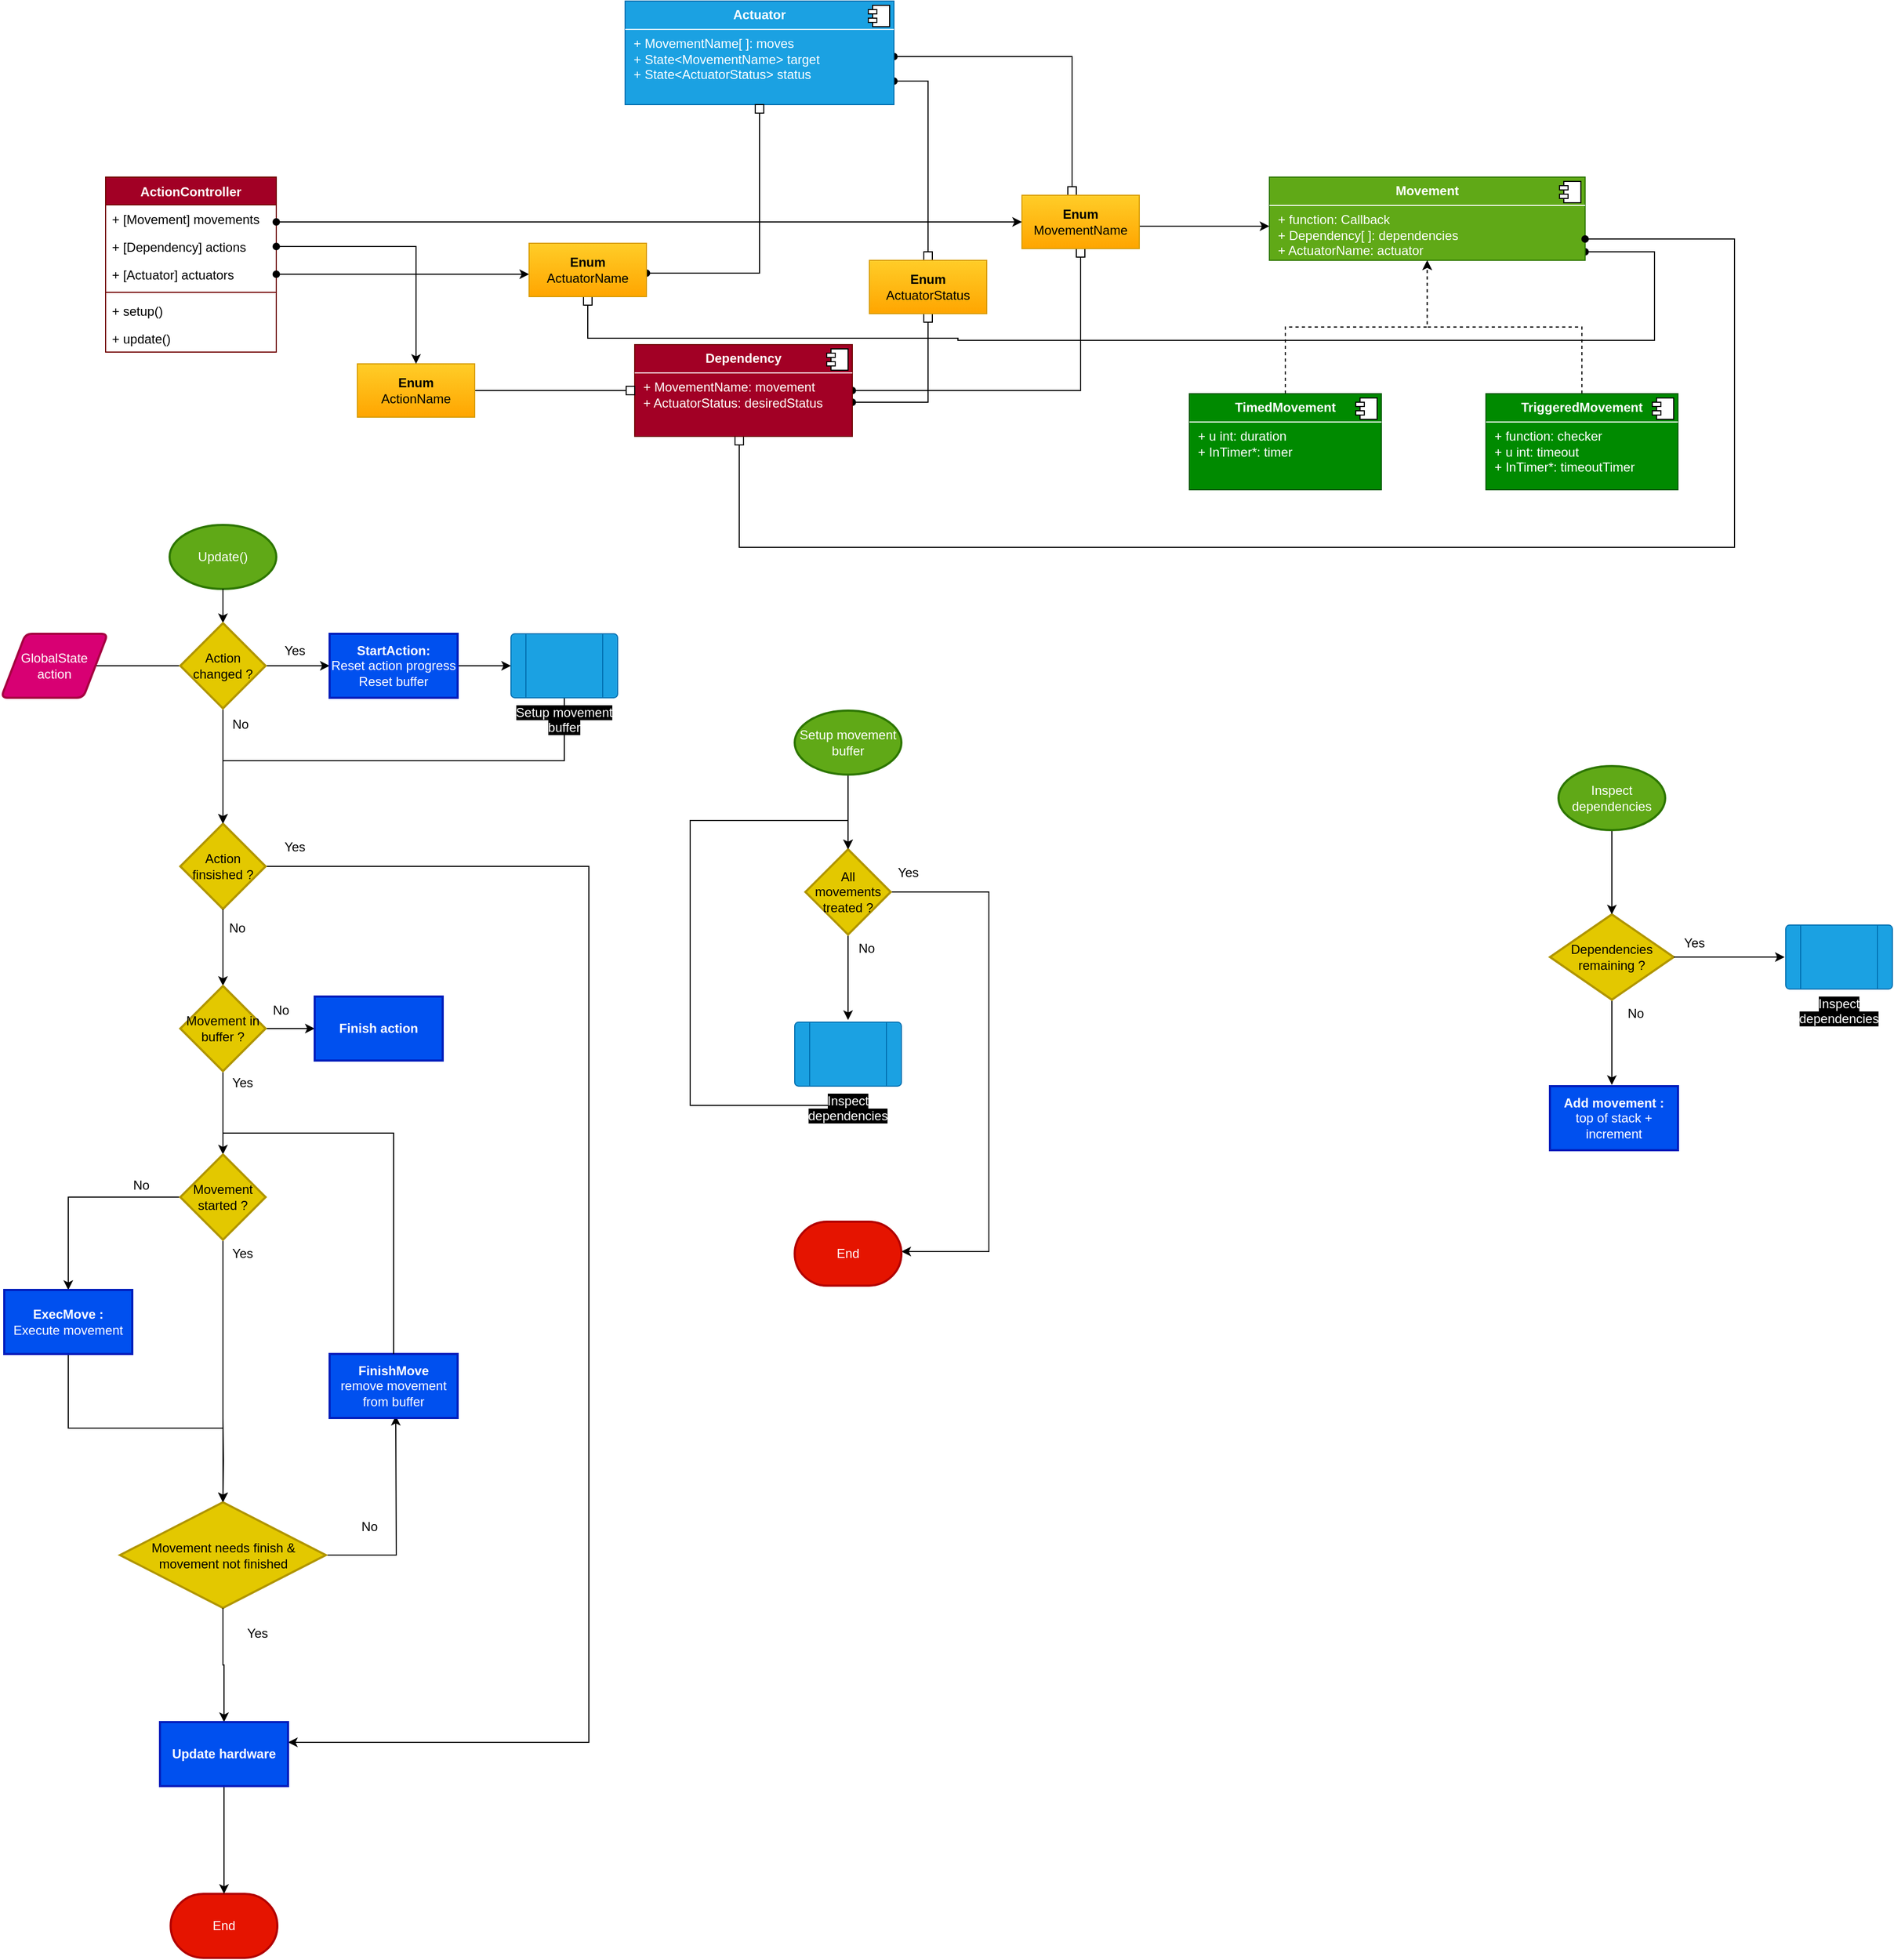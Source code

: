 <mxfile version="26.0.16">
  <diagram name="Page-1" id="uZUym6fXxYAb0Eo1AD6r">
    <mxGraphModel dx="1967" dy="1143" grid="0" gridSize="10" guides="1" tooltips="1" connect="1" arrows="1" fold="1" page="0" pageScale="1" pageWidth="827" pageHeight="1169" math="0" shadow="0">
      <root>
        <mxCell id="0" />
        <mxCell id="1" parent="0" />
        <mxCell id="4qF4zze2FZY66AvsV2fp-130" style="edgeStyle=orthogonalEdgeStyle;rounded=0;orthogonalLoop=1;jettySize=auto;html=1;startArrow=oval;startFill=1;endArrow=box;endFill=0;" parent="1" source="y1gp-bzW4-HP8l7sitU9-10" target="4qF4zze2FZY66AvsV2fp-107" edge="1">
          <mxGeometry relative="1" as="geometry">
            <Array as="points">
              <mxPoint x="787" y="202" />
              <mxPoint x="787" y="285" />
              <mxPoint x="134" y="285" />
              <mxPoint x="134" y="283" />
              <mxPoint x="-213" y="283" />
            </Array>
          </mxGeometry>
        </mxCell>
        <mxCell id="y1gp-bzW4-HP8l7sitU9-10" value="&lt;p style=&quot;margin:0px;margin-top:6px;text-align:center;&quot;&gt;&lt;b&gt;Movement&lt;/b&gt;&lt;/p&gt;&lt;hr size=&quot;1&quot; style=&quot;border-style:solid;&quot;&gt;&lt;p style=&quot;margin:0px;margin-left:8px;&quot;&gt;+ function: Callback&lt;/p&gt;&lt;p style=&quot;margin:0px;margin-left:8px;&quot;&gt;+ Dependency[ ]: dependencies&lt;/p&gt;&lt;p style=&quot;margin:0px;margin-left:8px;&quot;&gt;+ ActuatorName: actuator&lt;/p&gt;" style="align=left;overflow=fill;html=1;dropTarget=0;whiteSpace=wrap;fillColor=#60a917;fontColor=#ffffff;strokeColor=#2D7600;" parent="1" vertex="1">
          <mxGeometry x="425.94" y="132" width="296" height="78" as="geometry" />
        </mxCell>
        <mxCell id="y1gp-bzW4-HP8l7sitU9-11" value="" style="shape=component;jettyWidth=8;jettyHeight=4;" parent="y1gp-bzW4-HP8l7sitU9-10" vertex="1">
          <mxGeometry x="1" width="20" height="20" relative="1" as="geometry">
            <mxPoint x="-24" y="4" as="offset" />
          </mxGeometry>
        </mxCell>
        <mxCell id="y1gp-bzW4-HP8l7sitU9-34" style="edgeStyle=orthogonalEdgeStyle;rounded=0;orthogonalLoop=1;jettySize=auto;html=1;dashed=1;" parent="1" source="y1gp-bzW4-HP8l7sitU9-29" target="y1gp-bzW4-HP8l7sitU9-10" edge="1">
          <mxGeometry relative="1" as="geometry" />
        </mxCell>
        <mxCell id="y1gp-bzW4-HP8l7sitU9-29" value="&lt;p style=&quot;margin:0px;margin-top:6px;text-align:center;&quot;&gt;&lt;b&gt;&lt;font style=&quot;color: rgb(255, 255, 255);&quot;&gt;TimedMovement&lt;/font&gt;&lt;/b&gt;&lt;/p&gt;&lt;hr size=&quot;1&quot; style=&quot;border-style:solid;&quot;&gt;&lt;p style=&quot;margin:0px;margin-left:8px;&quot;&gt;&lt;span style=&quot;background-color: transparent;&quot;&gt;&lt;font style=&quot;color: rgb(255, 255, 255);&quot;&gt;+ u int: duration&lt;/font&gt;&lt;/span&gt;&lt;/p&gt;&lt;p style=&quot;margin:0px;margin-left:8px;&quot;&gt;&lt;span style=&quot;background-color: transparent;&quot;&gt;&lt;font style=&quot;color: rgb(255, 255, 255);&quot;&gt;+ InTimer*: timer&lt;/font&gt;&lt;/span&gt;&lt;/p&gt;" style="align=left;overflow=fill;html=1;dropTarget=0;whiteSpace=wrap;fillColor=#008a00;fontColor=#ffffff;strokeColor=#005700;" parent="1" vertex="1">
          <mxGeometry x="350.94" y="335" width="180" height="90" as="geometry" />
        </mxCell>
        <mxCell id="y1gp-bzW4-HP8l7sitU9-30" value="" style="shape=component;jettyWidth=8;jettyHeight=4;" parent="y1gp-bzW4-HP8l7sitU9-29" vertex="1">
          <mxGeometry x="1" width="20" height="20" relative="1" as="geometry">
            <mxPoint x="-24" y="4" as="offset" />
          </mxGeometry>
        </mxCell>
        <mxCell id="y1gp-bzW4-HP8l7sitU9-33" style="edgeStyle=orthogonalEdgeStyle;rounded=0;orthogonalLoop=1;jettySize=auto;html=1;dashed=1;" parent="1" source="y1gp-bzW4-HP8l7sitU9-31" target="y1gp-bzW4-HP8l7sitU9-10" edge="1">
          <mxGeometry relative="1" as="geometry" />
        </mxCell>
        <mxCell id="y1gp-bzW4-HP8l7sitU9-31" value="&lt;p style=&quot;margin:0px;margin-top:6px;text-align:center;&quot;&gt;&lt;b&gt;TriggeredMovement&lt;/b&gt;&lt;/p&gt;&lt;hr size=&quot;1&quot; style=&quot;border-style:solid;&quot;&gt;&lt;p style=&quot;margin:0px;margin-left:8px;&quot;&gt;+ function: checker&lt;/p&gt;&lt;p style=&quot;margin:0px;margin-left:8px;&quot;&gt;+ u int: timeout&lt;/p&gt;&lt;p style=&quot;margin:0px;margin-left:8px;&quot;&gt;+ InTimer*: timeoutTimer&lt;/p&gt;" style="align=left;overflow=fill;html=1;dropTarget=0;whiteSpace=wrap;fillColor=#008a00;fontColor=#ffffff;strokeColor=#005700;" parent="1" vertex="1">
          <mxGeometry x="628.94" y="335" width="180" height="90" as="geometry" />
        </mxCell>
        <mxCell id="y1gp-bzW4-HP8l7sitU9-32" value="" style="shape=component;jettyWidth=8;jettyHeight=4;" parent="y1gp-bzW4-HP8l7sitU9-31" vertex="1">
          <mxGeometry x="1" width="20" height="20" relative="1" as="geometry">
            <mxPoint x="-24" y="4" as="offset" />
          </mxGeometry>
        </mxCell>
        <mxCell id="4qF4zze2FZY66AvsV2fp-13" value="ActionController" style="swimlane;fontStyle=1;align=center;verticalAlign=top;childLayout=stackLayout;horizontal=1;startSize=26;horizontalStack=0;resizeParent=1;resizeParentMax=0;resizeLast=0;collapsible=1;marginBottom=0;whiteSpace=wrap;html=1;fillColor=#a20025;strokeColor=#6F0000;fontColor=#ffffff;" parent="1" vertex="1">
          <mxGeometry x="-665" y="132" width="160" height="164" as="geometry" />
        </mxCell>
        <mxCell id="4qF4zze2FZY66AvsV2fp-90" value="+ [Movement] movements" style="text;strokeColor=none;fillColor=none;align=left;verticalAlign=top;spacingLeft=4;spacingRight=4;overflow=hidden;rotatable=0;points=[[0,0.5],[1,0.5]];portConstraint=eastwest;whiteSpace=wrap;html=1;" parent="4qF4zze2FZY66AvsV2fp-13" vertex="1">
          <mxGeometry y="26" width="160" height="26" as="geometry" />
        </mxCell>
        <mxCell id="4qF4zze2FZY66AvsV2fp-63" value="+ [Dependency] actions" style="text;strokeColor=none;fillColor=none;align=left;verticalAlign=top;spacingLeft=4;spacingRight=4;overflow=hidden;rotatable=0;points=[[0,0.5],[1,0.5]];portConstraint=eastwest;whiteSpace=wrap;html=1;" parent="4qF4zze2FZY66AvsV2fp-13" vertex="1">
          <mxGeometry y="52" width="160" height="26" as="geometry" />
        </mxCell>
        <mxCell id="4qF4zze2FZY66AvsV2fp-112" value="+ [Actuator] actuators" style="text;strokeColor=none;fillColor=none;align=left;verticalAlign=top;spacingLeft=4;spacingRight=4;overflow=hidden;rotatable=0;points=[[0,0.5],[1,0.5]];portConstraint=eastwest;whiteSpace=wrap;html=1;" parent="4qF4zze2FZY66AvsV2fp-13" vertex="1">
          <mxGeometry y="78" width="160" height="26" as="geometry" />
        </mxCell>
        <mxCell id="4qF4zze2FZY66AvsV2fp-15" value="" style="line;strokeWidth=1;fillColor=none;align=left;verticalAlign=middle;spacingTop=-1;spacingLeft=3;spacingRight=3;rotatable=0;labelPosition=right;points=[];portConstraint=eastwest;strokeColor=inherit;" parent="4qF4zze2FZY66AvsV2fp-13" vertex="1">
          <mxGeometry y="104" width="160" height="8" as="geometry" />
        </mxCell>
        <mxCell id="4qF4zze2FZY66AvsV2fp-16" value="+ setup()" style="text;strokeColor=none;fillColor=none;align=left;verticalAlign=top;spacingLeft=4;spacingRight=4;overflow=hidden;rotatable=0;points=[[0,0.5],[1,0.5]];portConstraint=eastwest;whiteSpace=wrap;html=1;" parent="4qF4zze2FZY66AvsV2fp-13" vertex="1">
          <mxGeometry y="112" width="160" height="26" as="geometry" />
        </mxCell>
        <mxCell id="4qF4zze2FZY66AvsV2fp-34" value="+ update()" style="text;strokeColor=none;fillColor=none;align=left;verticalAlign=top;spacingLeft=4;spacingRight=4;overflow=hidden;rotatable=0;points=[[0,0.5],[1,0.5]];portConstraint=eastwest;whiteSpace=wrap;html=1;" parent="4qF4zze2FZY66AvsV2fp-13" vertex="1">
          <mxGeometry y="138" width="160" height="26" as="geometry" />
        </mxCell>
        <mxCell id="4qF4zze2FZY66AvsV2fp-96" style="edgeStyle=orthogonalEdgeStyle;rounded=0;orthogonalLoop=1;jettySize=auto;html=1;endArrow=box;endFill=0;startArrow=oval;startFill=1;" parent="1" source="4qF4zze2FZY66AvsV2fp-60" target="4qF4zze2FZY66AvsV2fp-76" edge="1">
          <mxGeometry relative="1" as="geometry">
            <Array as="points">
              <mxPoint x="241" y="19" />
            </Array>
          </mxGeometry>
        </mxCell>
        <mxCell id="4qF4zze2FZY66AvsV2fp-110" style="edgeStyle=orthogonalEdgeStyle;rounded=0;orthogonalLoop=1;jettySize=auto;html=1;endArrow=box;endFill=0;startArrow=oval;startFill=1;" parent="1" source="4qF4zze2FZY66AvsV2fp-60" target="4qF4zze2FZY66AvsV2fp-89" edge="1">
          <mxGeometry relative="1" as="geometry">
            <mxPoint x="92" y="70" as="sourcePoint" />
            <Array as="points">
              <mxPoint x="106" y="42" />
            </Array>
          </mxGeometry>
        </mxCell>
        <mxCell id="4qF4zze2FZY66AvsV2fp-60" value="&lt;p style=&quot;margin:0px;margin-top:6px;text-align:center;&quot;&gt;&lt;b&gt;&lt;font style=&quot;color: rgb(255, 255, 255);&quot;&gt;Actuator&lt;/font&gt;&lt;/b&gt;&lt;/p&gt;&lt;hr size=&quot;1&quot; style=&quot;border-style:solid;&quot;&gt;&lt;p style=&quot;margin:0px;margin-left:8px;&quot;&gt;&lt;font style=&quot;color: rgb(255, 255, 255);&quot;&gt;+ MovementName[ ]: moves&lt;/font&gt;&lt;/p&gt;&lt;p style=&quot;margin: 0px 0px 0px 8px;&quot;&gt;&lt;font style=&quot;color: rgb(255, 255, 255);&quot;&gt;+&amp;nbsp;&lt;span style=&quot;background-color: transparent;&quot;&gt;State&amp;lt;MovementName&amp;gt; target&lt;/span&gt;&lt;/font&gt;&lt;/p&gt;&lt;p style=&quot;margin:0px;margin-left:8px;&quot;&gt;&lt;font style=&quot;color: rgb(255, 255, 255);&quot;&gt;&lt;/font&gt;&lt;/p&gt;&lt;p style=&quot;margin: 0px 0px 0px 8px;&quot;&gt;&lt;font style=&quot;color: rgb(255, 255, 255);&quot;&gt;+ State&amp;lt;ActuatorStatus&amp;gt; status&lt;/font&gt;&lt;/p&gt;&lt;p style=&quot;margin:0px;margin-left:8px;&quot;&gt;&lt;span style=&quot;color: rgba(0, 0, 0, 0); font-family: monospace; font-size: 0px; text-wrap-mode: nowrap;&quot;&gt;%3CmxGraphModel%3E%3Croot%3E%3CmxCell%20id%3D%220%22%2F%3E%3CmxCell%20id%3D%221%22%20parent%3D%220%22%2F%3E%3CmxCell%20id%3D%222%22%20value%3D%22ActuatorsController%22%20style%3D%22swimlane%3BfontStyle%3D1%3Balign%3Dcenter%3BverticalAlign%3Dtop%3BchildLayout%3DstackLayout%3Bhorizontal%3D1%3BstartSize%3D26%3BhorizontalStack%3D0%3BresizeParent%3D1%3BresizeParentMax%3D0%3BresizeLast%3D0%3Bcollapsible%3D1%3BmarginBottom%3D0%3BwhiteSpace%3Dwrap%3Bhtml%3D1%3BfillColor%3D%236a00ff%3BstrokeColor%3D%233700CC%3BfontColor%3D%23ffffff%3B%22%20vertex%3D%221%22%20parent%3D%221%22%3E%3CmxGeometry%20x%3D%22-423%22%20y%3D%22-70%22%20width%3D%22160%22%20height%3D%22138%22%20as%3D%22geometry%22%2F%3E%3C%2FmxCell%3E%3CmxCell%20id%3D%223%22%20value%3D%22%2B%20(Actuator%3A%20actuator...)%22%20style%3D%22text%3BstrokeColor%3Dnone%3BfillColor%3Dnone%3Balign%3Dleft%3BverticalAlign%3Dtop%3BspacingLeft%3D4%3BspacingRight%3D4%3Boverflow%3Dhidden%3Brotatable%3D0%3Bpoints%3D%5B%5B0%2C0.5%5D%2C%5B1%2C0.5%5D%5D%3BportConstraint%3Deastwest%3BwhiteSpace%3Dwrap%3Bhtml%3D1%3B%22%20vertex%3D%221%22%20parent%3D%222%22%3E%3CmxGeometry%20y%3D%2226%22%20width%3D%22160%22%20height%3D%2226%22%20as%3D%22geometry%22%2F%3E%3C%2FmxCell%3E%3CmxCell%20id%3D%224%22%20value%3D%22%22%20style%3D%22line%3BstrokeWidth%3D1%3BfillColor%3Dnone%3Balign%3Dleft%3BverticalAlign%3Dmiddle%3BspacingTop%3D-1%3BspacingLeft%3D3%3BspacingRight%3D3%3Brotatable%3D0%3BlabelPosition%3Dright%3Bpoints%3D%5B%5D%3BportConstraint%3Deastwest%3BstrokeColor%3Dinherit%3B%22%20vertex%3D%221%22%20parent%3D%222%22%3E%3CmxGeometry%20y%3D%2252%22%20width%3D%22160%22%20height%3D%228%22%20as%3D%22geometry%22%2F%3E%3C%2FmxCell%3E%3CmxCell%20id%3D%225%22%20value%3D%22%2B%20setup()%22%20style%3D%22text%3BstrokeColor%3Dnone%3BfillColor%3Dnone%3Balign%3Dleft%3BverticalAlign%3Dtop%3BspacingLeft%3D4%3BspacingRight%3D4%3Boverflow%3Dhidden%3Brotatable%3D0%3Bpoints%3D%5B%5B0%2C0.5%5D%2C%5B1%2C0.5%5D%5D%3BportConstraint%3Deastwest%3BwhiteSpace%3Dwrap%3Bhtml%3D1%3B%22%20vertex%3D%221%22%20parent%3D%222%22%3E%3CmxGeometry%20y%3D%2260%22%20width%3D%22160%22%20height%3D%2226%22%20as%3D%22geometry%22%2F%3E%3C%2FmxCell%3E%3CmxCell%20id%3D%226%22%20value%3D%22%2B%20update()%22%20style%3D%22text%3BstrokeColor%3Dnone%3BfillColor%3Dnone%3Balign%3Dleft%3BverticalAlign%3Dtop%3BspacingLeft%3D4%3BspacingRight%3D4%3Boverflow%3Dhidden%3Brotatable%3D0%3Bpoints%3D%5B%5B0%2C0.5%5D%2C%5B1%2C0.5%5D%5D%3BportConstraint%3Deastwest%3BwhiteSpace%3Dwrap%3Bhtml%3D1%3B%22%20vertex%3D%221%22%20parent%3D%222%22%3E%3CmxGeometry%20y%3D%2286%22%20width%3D%22160%22%20height%3D%2226%22%20as%3D%22geometry%22%2F%3E%3C%2FmxCell%3E%3CmxCell%20id%3D%227%22%20value%3D%22%2B%20getActuatorFromMov()%22%20style%3D%22text%3BstrokeColor%3Dnone%3BfillColor%3Dnone%3Balign%3Dleft%3BverticalAlign%3Dtop%3BspacingLeft%3D4%3BspacingRight%3D4%3Boverflow%3Dhidden%3Brotatable%3D0%3Bpoints%3D%5B%5B0%2C0.5%5D%2C%5B1%2C0.5%5D%5D%3BportConstraint%3Deastwest%3BwhiteSpace%3Dwrap%3Bhtml%3D1%3B%22%20vertex%3D%221%22%20parent%3D%222%22%3E%3CmxGeometry%20y%3D%22112%22%20width%3D%22160%22%20height%3D%2226%22%20as%3D%22geometry%22%2F%3E%3C%2&lt;/span&gt;&lt;/p&gt;" style="align=left;overflow=fill;html=1;dropTarget=0;whiteSpace=wrap;fillColor=#1ba1e2;fontColor=#ffffff;strokeColor=#006EAF;" parent="1" vertex="1">
          <mxGeometry x="-178" y="-33" width="252" height="97" as="geometry" />
        </mxCell>
        <mxCell id="4qF4zze2FZY66AvsV2fp-61" value="" style="shape=component;jettyWidth=8;jettyHeight=4;" parent="4qF4zze2FZY66AvsV2fp-60" vertex="1">
          <mxGeometry x="1" width="20" height="20" relative="1" as="geometry">
            <mxPoint x="-24" y="4" as="offset" />
          </mxGeometry>
        </mxCell>
        <mxCell id="4qF4zze2FZY66AvsV2fp-73" style="edgeStyle=orthogonalEdgeStyle;rounded=0;orthogonalLoop=1;jettySize=auto;html=1;startArrow=box;startFill=0;endArrow=oval;endFill=1;" parent="1" source="4qF4zze2FZY66AvsV2fp-66" target="y1gp-bzW4-HP8l7sitU9-10" edge="1">
          <mxGeometry relative="1" as="geometry">
            <mxPoint x="102.999" y="375.0" as="sourcePoint" />
            <Array as="points">
              <mxPoint x="-71" y="479" />
              <mxPoint x="862" y="479" />
              <mxPoint x="862" y="190" />
            </Array>
          </mxGeometry>
        </mxCell>
        <mxCell id="4qF4zze2FZY66AvsV2fp-94" style="edgeStyle=orthogonalEdgeStyle;rounded=0;orthogonalLoop=1;jettySize=auto;html=1;exitX=1;exitY=0.628;exitDx=0;exitDy=0;exitPerimeter=0;startArrow=oval;startFill=1;endArrow=box;endFill=0;entryX=0.5;entryY=1;entryDx=0;entryDy=0;" parent="1" source="4qF4zze2FZY66AvsV2fp-66" target="4qF4zze2FZY66AvsV2fp-89" edge="1">
          <mxGeometry relative="1" as="geometry">
            <Array as="points">
              <mxPoint x="106" y="343" />
            </Array>
          </mxGeometry>
        </mxCell>
        <mxCell id="4qF4zze2FZY66AvsV2fp-98" style="edgeStyle=orthogonalEdgeStyle;rounded=0;orthogonalLoop=1;jettySize=auto;html=1;startArrow=oval;startFill=1;endArrow=box;endFill=0;" parent="1" source="4qF4zze2FZY66AvsV2fp-66" target="4qF4zze2FZY66AvsV2fp-76" edge="1">
          <mxGeometry relative="1" as="geometry" />
        </mxCell>
        <mxCell id="4qF4zze2FZY66AvsV2fp-66" value="&lt;p style=&quot;margin:0px;margin-top:6px;text-align:center;&quot;&gt;&lt;b&gt;&lt;font style=&quot;color: rgb(255, 255, 255);&quot;&gt;Dependency&lt;/font&gt;&lt;/b&gt;&lt;/p&gt;&lt;hr size=&quot;1&quot; style=&quot;border-style:solid;&quot;&gt;&lt;p style=&quot;margin:0px;margin-left:8px;&quot;&gt;&lt;span style=&quot;background-color: transparent;&quot;&gt;&lt;font style=&quot;color: rgb(255, 255, 255);&quot;&gt;+ MovementName: movement&lt;/font&gt;&lt;/span&gt;&lt;/p&gt;&lt;p style=&quot;margin:0px;margin-left:8px;&quot;&gt;&lt;font style=&quot;color: rgb(255, 255, 255);&quot;&gt;+ ActuatorStatus: desiredStatus&lt;/font&gt;&lt;/p&gt;" style="align=left;overflow=fill;html=1;dropTarget=0;whiteSpace=wrap;fillColor=#a20025;fontColor=#ffffff;strokeColor=#6F0000;" parent="1" vertex="1">
          <mxGeometry x="-169" y="289" width="204" height="86" as="geometry" />
        </mxCell>
        <mxCell id="4qF4zze2FZY66AvsV2fp-67" value="" style="shape=component;jettyWidth=8;jettyHeight=4;" parent="4qF4zze2FZY66AvsV2fp-66" vertex="1">
          <mxGeometry x="1" width="20" height="20" relative="1" as="geometry">
            <mxPoint x="-24" y="4" as="offset" />
          </mxGeometry>
        </mxCell>
        <mxCell id="4qF4zze2FZY66AvsV2fp-68" style="edgeStyle=orthogonalEdgeStyle;rounded=0;orthogonalLoop=1;jettySize=auto;html=1;exitX=1;exitY=0.5;exitDx=0;exitDy=0;endArrow=box;endFill=0;" parent="1" source="4qF4zze2FZY66AvsV2fp-69" target="4qF4zze2FZY66AvsV2fp-66" edge="1">
          <mxGeometry relative="1" as="geometry">
            <Array as="points" />
          </mxGeometry>
        </mxCell>
        <mxCell id="4qF4zze2FZY66AvsV2fp-69" value="&lt;b&gt;Enum&lt;/b&gt;&lt;br&gt;ActionName" style="html=1;whiteSpace=wrap;fillColor=#ffcd28;strokeColor=#d79b00;gradientColor=#ffa500;" parent="1" vertex="1">
          <mxGeometry x="-429" y="307" width="110" height="50" as="geometry" />
        </mxCell>
        <mxCell id="4qF4zze2FZY66AvsV2fp-92" style="edgeStyle=orthogonalEdgeStyle;rounded=0;orthogonalLoop=1;jettySize=auto;html=1;" parent="1" source="4qF4zze2FZY66AvsV2fp-76" target="y1gp-bzW4-HP8l7sitU9-10" edge="1">
          <mxGeometry relative="1" as="geometry">
            <Array as="points">
              <mxPoint x="392" y="178" />
              <mxPoint x="392" y="178" />
            </Array>
          </mxGeometry>
        </mxCell>
        <mxCell id="4qF4zze2FZY66AvsV2fp-76" value="&lt;b&gt;Enum &lt;/b&gt;MovementName" style="html=1;whiteSpace=wrap;fillColor=#ffcd28;strokeColor=#d79b00;gradientColor=#ffa500;" parent="1" vertex="1">
          <mxGeometry x="194" y="149" width="110" height="50" as="geometry" />
        </mxCell>
        <mxCell id="4qF4zze2FZY66AvsV2fp-89" value="&lt;b&gt;Enum&lt;/b&gt;&lt;br&gt;ActuatorStatus" style="html=1;whiteSpace=wrap;fillColor=#ffcd28;strokeColor=#d79b00;gradientColor=#ffa500;" parent="1" vertex="1">
          <mxGeometry x="51" y="210" width="110" height="50" as="geometry" />
        </mxCell>
        <mxCell id="4qF4zze2FZY66AvsV2fp-91" style="edgeStyle=orthogonalEdgeStyle;rounded=0;orthogonalLoop=1;jettySize=auto;html=1;endArrow=classic;startFill=1;startArrow=oval;endFill=1;" parent="1" source="4qF4zze2FZY66AvsV2fp-90" target="4qF4zze2FZY66AvsV2fp-76" edge="1">
          <mxGeometry relative="1" as="geometry">
            <mxPoint x="-468" y="160" as="sourcePoint" />
            <Array as="points">
              <mxPoint x="-328" y="174" />
              <mxPoint x="-328" y="174" />
            </Array>
          </mxGeometry>
        </mxCell>
        <mxCell id="4qF4zze2FZY66AvsV2fp-111" style="edgeStyle=orthogonalEdgeStyle;rounded=0;orthogonalLoop=1;jettySize=auto;html=1;startArrow=oval;startFill=1;" parent="1" source="4qF4zze2FZY66AvsV2fp-63" target="4qF4zze2FZY66AvsV2fp-69" edge="1">
          <mxGeometry relative="1" as="geometry" />
        </mxCell>
        <mxCell id="4qF4zze2FZY66AvsV2fp-114" style="edgeStyle=orthogonalEdgeStyle;rounded=0;orthogonalLoop=1;jettySize=auto;html=1;startArrow=oval;startFill=1;endArrow=box;endFill=0;" parent="1" source="4qF4zze2FZY66AvsV2fp-107" target="4qF4zze2FZY66AvsV2fp-60" edge="1">
          <mxGeometry relative="1" as="geometry">
            <Array as="points">
              <mxPoint x="-52" y="222" />
            </Array>
          </mxGeometry>
        </mxCell>
        <mxCell id="4qF4zze2FZY66AvsV2fp-129" value="" style="edgeStyle=orthogonalEdgeStyle;rounded=0;orthogonalLoop=1;jettySize=auto;html=1;startArrow=oval;startFill=1;endArrow=classic;endFill=1;" parent="1" source="4qF4zze2FZY66AvsV2fp-112" target="4qF4zze2FZY66AvsV2fp-107" edge="1">
          <mxGeometry relative="1" as="geometry">
            <mxPoint x="-505" y="223" as="sourcePoint" />
            <mxPoint x="-52" y="64" as="targetPoint" />
            <Array as="points">
              <mxPoint x="-334" y="223" />
              <mxPoint x="-334" y="223" />
            </Array>
          </mxGeometry>
        </mxCell>
        <mxCell id="4qF4zze2FZY66AvsV2fp-107" value="&lt;b&gt;Enum &lt;/b&gt;ActuatorName" style="html=1;whiteSpace=wrap;fillColor=#ffcd28;strokeColor=#d79b00;gradientColor=#ffa500;" parent="1" vertex="1">
          <mxGeometry x="-268" y="194" width="110" height="50" as="geometry" />
        </mxCell>
        <mxCell id="9QVo4-oOmZEvBFqGmnvR-5" value="" style="edgeStyle=orthogonalEdgeStyle;rounded=0;orthogonalLoop=1;jettySize=auto;html=1;" edge="1" parent="1" source="9QVo4-oOmZEvBFqGmnvR-31" target="9QVo4-oOmZEvBFqGmnvR-4">
          <mxGeometry relative="1" as="geometry" />
        </mxCell>
        <mxCell id="9QVo4-oOmZEvBFqGmnvR-2" value="Update()" style="strokeWidth=2;html=1;shape=mxgraph.flowchart.start_1;whiteSpace=wrap;fillColor=#60a917;strokeColor=#2D7600;fontColor=#ffffff;" vertex="1" parent="1">
          <mxGeometry x="-605" y="458" width="100" height="60" as="geometry" />
        </mxCell>
        <mxCell id="9QVo4-oOmZEvBFqGmnvR-9" value="" style="edgeStyle=orthogonalEdgeStyle;rounded=0;orthogonalLoop=1;jettySize=auto;html=1;" edge="1" parent="1" source="9QVo4-oOmZEvBFqGmnvR-83" target="9QVo4-oOmZEvBFqGmnvR-23">
          <mxGeometry relative="1" as="geometry">
            <mxPoint x="-555" y="1099" as="targetPoint" />
          </mxGeometry>
        </mxCell>
        <mxCell id="9QVo4-oOmZEvBFqGmnvR-15" style="edgeStyle=orthogonalEdgeStyle;rounded=0;orthogonalLoop=1;jettySize=auto;html=1;endArrow=classic;endFill=1;" edge="1" parent="1" source="9QVo4-oOmZEvBFqGmnvR-4" target="9QVo4-oOmZEvBFqGmnvR-125">
          <mxGeometry relative="1" as="geometry">
            <mxPoint x="-213" y="1599" as="targetPoint" />
            <Array as="points">
              <mxPoint x="-212" y="778" />
              <mxPoint x="-212" y="1599" />
            </Array>
          </mxGeometry>
        </mxCell>
        <mxCell id="9QVo4-oOmZEvBFqGmnvR-4" value="Action finsished ?" style="rhombus;whiteSpace=wrap;html=1;strokeWidth=2;fillColor=#e3c800;strokeColor=#B09500;fontColor=#000000;" vertex="1" parent="1">
          <mxGeometry x="-595" y="738" width="80" height="80" as="geometry" />
        </mxCell>
        <mxCell id="9QVo4-oOmZEvBFqGmnvR-24" style="edgeStyle=orthogonalEdgeStyle;rounded=0;orthogonalLoop=1;jettySize=auto;html=1;" edge="1" parent="1" target="9QVo4-oOmZEvBFqGmnvR-23">
          <mxGeometry relative="1" as="geometry">
            <mxPoint x="-555" y="1295" as="sourcePoint" />
          </mxGeometry>
        </mxCell>
        <mxCell id="9QVo4-oOmZEvBFqGmnvR-12" value="Yes" style="text;html=1;align=center;verticalAlign=middle;resizable=0;points=[];autosize=1;strokeColor=none;fillColor=none;" vertex="1" parent="1">
          <mxGeometry x="-507" y="747" width="38" height="26" as="geometry" />
        </mxCell>
        <mxCell id="9QVo4-oOmZEvBFqGmnvR-13" value="End" style="strokeWidth=2;html=1;shape=mxgraph.flowchart.terminator;whiteSpace=wrap;fillColor=#e51400;fontColor=#ffffff;strokeColor=#B20000;" vertex="1" parent="1">
          <mxGeometry x="-604" y="1741" width="100" height="60" as="geometry" />
        </mxCell>
        <mxCell id="9QVo4-oOmZEvBFqGmnvR-16" value="No" style="text;html=1;align=center;verticalAlign=middle;resizable=0;points=[];autosize=1;strokeColor=none;fillColor=none;" vertex="1" parent="1">
          <mxGeometry x="-559" y="823" width="33" height="26" as="geometry" />
        </mxCell>
        <mxCell id="9QVo4-oOmZEvBFqGmnvR-27" value="" style="edgeStyle=orthogonalEdgeStyle;rounded=0;orthogonalLoop=1;jettySize=auto;html=1;exitX=1;exitY=0.5;exitDx=0;exitDy=0;" edge="1" parent="1" source="9QVo4-oOmZEvBFqGmnvR-23">
          <mxGeometry relative="1" as="geometry">
            <mxPoint x="-488" y="1444" as="sourcePoint" />
            <mxPoint x="-393" y="1293" as="targetPoint" />
          </mxGeometry>
        </mxCell>
        <mxCell id="9QVo4-oOmZEvBFqGmnvR-55" style="edgeStyle=orthogonalEdgeStyle;rounded=0;orthogonalLoop=1;jettySize=auto;html=1;" edge="1" parent="1" source="9QVo4-oOmZEvBFqGmnvR-125" target="9QVo4-oOmZEvBFqGmnvR-13">
          <mxGeometry relative="1" as="geometry" />
        </mxCell>
        <mxCell id="9QVo4-oOmZEvBFqGmnvR-23" value="Movement needs finish &amp;amp; movement not finished" style="rhombus;whiteSpace=wrap;html=1;strokeWidth=2;fillColor=#e3c800;strokeColor=#B09500;fontColor=#000000;" vertex="1" parent="1">
          <mxGeometry x="-651.5" y="1374" width="193" height="99" as="geometry" />
        </mxCell>
        <mxCell id="9QVo4-oOmZEvBFqGmnvR-28" value="No" style="text;html=1;align=center;verticalAlign=middle;resizable=0;points=[];autosize=1;strokeColor=none;fillColor=none;" vertex="1" parent="1">
          <mxGeometry x="-435" y="1384" width="33" height="26" as="geometry" />
        </mxCell>
        <mxCell id="9QVo4-oOmZEvBFqGmnvR-32" value="" style="edgeStyle=orthogonalEdgeStyle;rounded=0;orthogonalLoop=1;jettySize=auto;html=1;" edge="1" parent="1" source="9QVo4-oOmZEvBFqGmnvR-2" target="9QVo4-oOmZEvBFqGmnvR-31">
          <mxGeometry relative="1" as="geometry">
            <mxPoint x="-555" y="518" as="sourcePoint" />
            <mxPoint x="-555" y="738" as="targetPoint" />
          </mxGeometry>
        </mxCell>
        <mxCell id="9QVo4-oOmZEvBFqGmnvR-37" value="" style="edgeStyle=orthogonalEdgeStyle;rounded=0;orthogonalLoop=1;jettySize=auto;html=1;" edge="1" parent="1" source="9QVo4-oOmZEvBFqGmnvR-31" target="9QVo4-oOmZEvBFqGmnvR-36">
          <mxGeometry relative="1" as="geometry" />
        </mxCell>
        <mxCell id="9QVo4-oOmZEvBFqGmnvR-44" style="edgeStyle=orthogonalEdgeStyle;rounded=0;orthogonalLoop=1;jettySize=auto;html=1;endArrow=none;startFill=0;" edge="1" parent="1" source="9QVo4-oOmZEvBFqGmnvR-31" target="9QVo4-oOmZEvBFqGmnvR-42">
          <mxGeometry relative="1" as="geometry" />
        </mxCell>
        <mxCell id="9QVo4-oOmZEvBFqGmnvR-31" value="Action changed ?" style="rhombus;whiteSpace=wrap;html=1;strokeWidth=2;fillColor=#e3c800;strokeColor=#B09500;fontColor=#000000;" vertex="1" parent="1">
          <mxGeometry x="-595" y="550" width="80" height="80" as="geometry" />
        </mxCell>
        <mxCell id="9QVo4-oOmZEvBFqGmnvR-34" value="No" style="text;html=1;align=center;verticalAlign=middle;resizable=0;points=[];autosize=1;strokeColor=none;fillColor=none;" vertex="1" parent="1">
          <mxGeometry x="-556" y="632" width="33" height="26" as="geometry" />
        </mxCell>
        <mxCell id="9QVo4-oOmZEvBFqGmnvR-48" style="edgeStyle=orthogonalEdgeStyle;rounded=0;orthogonalLoop=1;jettySize=auto;html=1;" edge="1" parent="1" source="9QVo4-oOmZEvBFqGmnvR-36" target="9QVo4-oOmZEvBFqGmnvR-47">
          <mxGeometry relative="1" as="geometry" />
        </mxCell>
        <mxCell id="9QVo4-oOmZEvBFqGmnvR-36" value="&lt;b&gt;StartAction:&lt;br&gt;&lt;/b&gt;Reset action progress&lt;div&gt;Reset buffer&lt;/div&gt;" style="whiteSpace=wrap;html=1;fillColor=#0050ef;strokeColor=#001DBC;strokeWidth=2;fontColor=#ffffff;" vertex="1" parent="1">
          <mxGeometry x="-455" y="560" width="120" height="60" as="geometry" />
        </mxCell>
        <mxCell id="9QVo4-oOmZEvBFqGmnvR-41" value="Yes" style="text;html=1;align=center;verticalAlign=middle;resizable=0;points=[];autosize=1;strokeColor=none;fillColor=none;" vertex="1" parent="1">
          <mxGeometry x="-507" y="563" width="38" height="26" as="geometry" />
        </mxCell>
        <mxCell id="9QVo4-oOmZEvBFqGmnvR-42" value="GlobalState action" style="shape=parallelogram;html=1;strokeWidth=2;perimeter=parallelogramPerimeter;whiteSpace=wrap;rounded=1;arcSize=12;size=0.23;fillColor=#d80073;fontColor=#ffffff;strokeColor=#A50040;" vertex="1" parent="1">
          <mxGeometry x="-763" y="560" width="100" height="60" as="geometry" />
        </mxCell>
        <mxCell id="9QVo4-oOmZEvBFqGmnvR-51" style="edgeStyle=orthogonalEdgeStyle;rounded=0;orthogonalLoop=1;jettySize=auto;html=1;exitX=0.5;exitY=1;exitDx=0;exitDy=0;" edge="1" parent="1" source="9QVo4-oOmZEvBFqGmnvR-47" target="9QVo4-oOmZEvBFqGmnvR-4">
          <mxGeometry relative="1" as="geometry" />
        </mxCell>
        <mxCell id="9QVo4-oOmZEvBFqGmnvR-47" value="&lt;span style=&quot;background-color: rgb(0, 0, 0);&quot;&gt;Setup movement buffer&lt;/span&gt;" style="verticalLabelPosition=bottom;verticalAlign=top;html=1;shape=process;whiteSpace=wrap;rounded=1;size=0.14;arcSize=6;fillColor=#1ba1e2;fontColor=#ffffff;strokeColor=#006EAF;" vertex="1" parent="1">
          <mxGeometry x="-285" y="560" width="100" height="60" as="geometry" />
        </mxCell>
        <mxCell id="9QVo4-oOmZEvBFqGmnvR-52" value="&lt;div&gt;&lt;b&gt;FinishMove&lt;/b&gt;&lt;/div&gt;remove movement from buffer" style="whiteSpace=wrap;html=1;strokeWidth=2;fillColor=#0050ef;strokeColor=#001DBC;fontColor=#ffffff;" vertex="1" parent="1">
          <mxGeometry x="-455" y="1235" width="120" height="60" as="geometry" />
        </mxCell>
        <mxCell id="9QVo4-oOmZEvBFqGmnvR-57" value="" style="edgeStyle=orthogonalEdgeStyle;rounded=0;orthogonalLoop=1;jettySize=auto;html=1;exitX=0.5;exitY=0;exitDx=0;exitDy=0;entryX=0.5;entryY=0;entryDx=0;entryDy=0;" edge="1" parent="1" source="9QVo4-oOmZEvBFqGmnvR-52" target="9QVo4-oOmZEvBFqGmnvR-56">
          <mxGeometry relative="1" as="geometry">
            <mxPoint x="-395" y="1235" as="sourcePoint" />
            <mxPoint x="-483" y="1008" as="targetPoint" />
            <Array as="points" />
          </mxGeometry>
        </mxCell>
        <mxCell id="9QVo4-oOmZEvBFqGmnvR-58" style="edgeStyle=orthogonalEdgeStyle;rounded=0;orthogonalLoop=1;jettySize=auto;html=1;" edge="1" parent="1" source="9QVo4-oOmZEvBFqGmnvR-56" target="9QVo4-oOmZEvBFqGmnvR-59">
          <mxGeometry relative="1" as="geometry">
            <mxPoint x="-702" y="1158" as="targetPoint" />
          </mxGeometry>
        </mxCell>
        <mxCell id="9QVo4-oOmZEvBFqGmnvR-56" value="Movement started ?" style="rhombus;whiteSpace=wrap;html=1;strokeWidth=2;fillColor=#e3c800;strokeColor=#B09500;fontColor=#000000;" vertex="1" parent="1">
          <mxGeometry x="-595" y="1048" width="80" height="80" as="geometry" />
        </mxCell>
        <mxCell id="9QVo4-oOmZEvBFqGmnvR-63" style="edgeStyle=orthogonalEdgeStyle;rounded=0;orthogonalLoop=1;jettySize=auto;html=1;exitX=0.5;exitY=1;exitDx=0;exitDy=0;" edge="1" parent="1" source="9QVo4-oOmZEvBFqGmnvR-59" target="9QVo4-oOmZEvBFqGmnvR-23">
          <mxGeometry relative="1" as="geometry" />
        </mxCell>
        <mxCell id="9QVo4-oOmZEvBFqGmnvR-59" value="&lt;b&gt;ExecMove :&lt;/b&gt;&lt;br&gt;Execute movement" style="whiteSpace=wrap;html=1;strokeWidth=2;fillColor=#0050ef;strokeColor=#001DBC;fontColor=#ffffff;" vertex="1" parent="1">
          <mxGeometry x="-760" y="1175" width="120" height="60" as="geometry" />
        </mxCell>
        <mxCell id="9QVo4-oOmZEvBFqGmnvR-64" value="No" style="text;html=1;align=center;verticalAlign=middle;resizable=0;points=[];autosize=1;strokeColor=none;fillColor=none;" vertex="1" parent="1">
          <mxGeometry x="-649" y="1064" width="33" height="26" as="geometry" />
        </mxCell>
        <mxCell id="9QVo4-oOmZEvBFqGmnvR-65" value="Yes" style="text;html=1;align=center;verticalAlign=middle;resizable=0;points=[];autosize=1;strokeColor=none;fillColor=none;" vertex="1" parent="1">
          <mxGeometry x="-556" y="1128" width="38" height="26" as="geometry" />
        </mxCell>
        <mxCell id="9QVo4-oOmZEvBFqGmnvR-66" value="Yes" style="text;html=1;align=center;verticalAlign=middle;resizable=0;points=[];autosize=1;strokeColor=none;fillColor=none;" vertex="1" parent="1">
          <mxGeometry x="-542" y="1484" width="38" height="26" as="geometry" />
        </mxCell>
        <mxCell id="9QVo4-oOmZEvBFqGmnvR-76" value="" style="edgeStyle=orthogonalEdgeStyle;rounded=0;orthogonalLoop=1;jettySize=auto;html=1;" edge="1" parent="1" source="9QVo4-oOmZEvBFqGmnvR-70" target="9QVo4-oOmZEvBFqGmnvR-75">
          <mxGeometry relative="1" as="geometry" />
        </mxCell>
        <mxCell id="9QVo4-oOmZEvBFqGmnvR-70" value="Setup movement buffer" style="strokeWidth=2;html=1;shape=mxgraph.flowchart.start_1;whiteSpace=wrap;fillColor=#60a917;strokeColor=#2D7600;fontColor=#ffffff;" vertex="1" parent="1">
          <mxGeometry x="-19" y="632" width="100" height="60" as="geometry" />
        </mxCell>
        <mxCell id="9QVo4-oOmZEvBFqGmnvR-78" style="edgeStyle=orthogonalEdgeStyle;rounded=0;orthogonalLoop=1;jettySize=auto;html=1;exitX=1;exitY=0.5;exitDx=0;exitDy=0;" edge="1" parent="1" source="9QVo4-oOmZEvBFqGmnvR-75" target="9QVo4-oOmZEvBFqGmnvR-77">
          <mxGeometry relative="1" as="geometry">
            <mxPoint x="96" y="661" as="sourcePoint" />
            <mxPoint x="475.0" y="1154" as="targetPoint" />
            <Array as="points">
              <mxPoint x="163" y="802" />
              <mxPoint x="163" y="1139" />
            </Array>
          </mxGeometry>
        </mxCell>
        <mxCell id="9QVo4-oOmZEvBFqGmnvR-80" value="" style="edgeStyle=orthogonalEdgeStyle;rounded=0;orthogonalLoop=1;jettySize=auto;html=1;" edge="1" parent="1" source="9QVo4-oOmZEvBFqGmnvR-75">
          <mxGeometry relative="1" as="geometry">
            <mxPoint x="31" y="922" as="targetPoint" />
          </mxGeometry>
        </mxCell>
        <mxCell id="9QVo4-oOmZEvBFqGmnvR-75" value="All movements treated ?" style="rhombus;whiteSpace=wrap;html=1;fillColor=#e3c800;strokeColor=#B09500;fontColor=#000000;strokeWidth=2;" vertex="1" parent="1">
          <mxGeometry x="-9" y="762" width="80" height="80" as="geometry" />
        </mxCell>
        <mxCell id="9QVo4-oOmZEvBFqGmnvR-77" value="End" style="strokeWidth=2;html=1;shape=mxgraph.flowchart.terminator;whiteSpace=wrap;fillColor=#e51400;fontColor=#ffffff;strokeColor=#B20000;" vertex="1" parent="1">
          <mxGeometry x="-19" y="1111" width="100" height="60" as="geometry" />
        </mxCell>
        <mxCell id="9QVo4-oOmZEvBFqGmnvR-94" value="" style="edgeStyle=orthogonalEdgeStyle;rounded=0;orthogonalLoop=1;jettySize=auto;html=1;" edge="1" parent="1" target="9QVo4-oOmZEvBFqGmnvR-75">
          <mxGeometry relative="1" as="geometry">
            <mxPoint x="31" y="1002" as="sourcePoint" />
            <mxPoint x="-80" y="735" as="targetPoint" />
            <Array as="points">
              <mxPoint x="-117" y="1002" />
              <mxPoint x="-117" y="735" />
              <mxPoint x="31" y="735" />
            </Array>
          </mxGeometry>
        </mxCell>
        <mxCell id="9QVo4-oOmZEvBFqGmnvR-81" value="Yes" style="text;html=1;align=center;verticalAlign=middle;resizable=0;points=[];autosize=1;strokeColor=none;fillColor=none;" vertex="1" parent="1">
          <mxGeometry x="68" y="771" width="38" height="26" as="geometry" />
        </mxCell>
        <mxCell id="9QVo4-oOmZEvBFqGmnvR-82" value="No" style="text;html=1;align=center;verticalAlign=middle;resizable=0;points=[];autosize=1;strokeColor=none;fillColor=none;" vertex="1" parent="1">
          <mxGeometry x="31" y="842" width="33" height="26" as="geometry" />
        </mxCell>
        <mxCell id="9QVo4-oOmZEvBFqGmnvR-84" value="" style="edgeStyle=orthogonalEdgeStyle;rounded=0;orthogonalLoop=1;jettySize=auto;html=1;" edge="1" parent="1" source="9QVo4-oOmZEvBFqGmnvR-4" target="9QVo4-oOmZEvBFqGmnvR-83">
          <mxGeometry relative="1" as="geometry">
            <mxPoint x="-555" y="818" as="sourcePoint" />
            <mxPoint x="-555" y="1374" as="targetPoint" />
          </mxGeometry>
        </mxCell>
        <mxCell id="9QVo4-oOmZEvBFqGmnvR-88" style="edgeStyle=orthogonalEdgeStyle;rounded=0;orthogonalLoop=1;jettySize=auto;html=1;" edge="1" parent="1" source="9QVo4-oOmZEvBFqGmnvR-83" target="9QVo4-oOmZEvBFqGmnvR-87">
          <mxGeometry relative="1" as="geometry" />
        </mxCell>
        <mxCell id="9QVo4-oOmZEvBFqGmnvR-83" value="Movement in buffer ?" style="rhombus;whiteSpace=wrap;html=1;strokeWidth=2;fillColor=#e3c800;strokeColor=#B09500;fontColor=#000000;" vertex="1" parent="1">
          <mxGeometry x="-595" y="890" width="80" height="80" as="geometry" />
        </mxCell>
        <mxCell id="9QVo4-oOmZEvBFqGmnvR-85" value="Yes" style="text;html=1;align=center;verticalAlign=middle;resizable=0;points=[];autosize=1;strokeColor=none;fillColor=none;" vertex="1" parent="1">
          <mxGeometry x="-556" y="968" width="38" height="26" as="geometry" />
        </mxCell>
        <mxCell id="9QVo4-oOmZEvBFqGmnvR-87" value="&lt;b&gt;Finish action&lt;/b&gt;" style="whiteSpace=wrap;html=1;strokeWidth=2;fillColor=#0050ef;strokeColor=#001DBC;fontColor=#ffffff;" vertex="1" parent="1">
          <mxGeometry x="-469" y="900" width="120" height="60" as="geometry" />
        </mxCell>
        <mxCell id="9QVo4-oOmZEvBFqGmnvR-95" value="No" style="text;html=1;align=center;verticalAlign=middle;resizable=0;points=[];autosize=1;strokeColor=none;fillColor=none;" vertex="1" parent="1">
          <mxGeometry x="35" y="1002" width="33" height="26" as="geometry" />
        </mxCell>
        <mxCell id="9QVo4-oOmZEvBFqGmnvR-111" value="&lt;span style=&quot;background-color: rgb(0, 0, 0);&quot;&gt;Inspect dependencies&lt;/span&gt;" style="verticalLabelPosition=bottom;verticalAlign=top;html=1;shape=process;whiteSpace=wrap;rounded=1;size=0.14;arcSize=6;fillColor=#1ba1e2;fontColor=#ffffff;strokeColor=#006EAF;" vertex="1" parent="1">
          <mxGeometry x="-19" y="924" width="100" height="60" as="geometry" />
        </mxCell>
        <mxCell id="9QVo4-oOmZEvBFqGmnvR-120" style="edgeStyle=orthogonalEdgeStyle;rounded=0;orthogonalLoop=1;jettySize=auto;html=1;" edge="1" parent="1" source="9QVo4-oOmZEvBFqGmnvR-112">
          <mxGeometry relative="1" as="geometry">
            <mxPoint x="747" y="982.852" as="targetPoint" />
          </mxGeometry>
        </mxCell>
        <mxCell id="9QVo4-oOmZEvBFqGmnvR-112" value="Dependencies remaining ?" style="rhombus;whiteSpace=wrap;html=1;fillColor=#e3c800;strokeColor=#B09500;fontColor=#000000;strokeWidth=2;" vertex="1" parent="1">
          <mxGeometry x="689" y="823" width="116" height="80" as="geometry" />
        </mxCell>
        <mxCell id="9QVo4-oOmZEvBFqGmnvR-118" style="edgeStyle=orthogonalEdgeStyle;rounded=0;orthogonalLoop=1;jettySize=auto;html=1;" edge="1" parent="1" source="9QVo4-oOmZEvBFqGmnvR-113" target="9QVo4-oOmZEvBFqGmnvR-112">
          <mxGeometry relative="1" as="geometry" />
        </mxCell>
        <mxCell id="9QVo4-oOmZEvBFqGmnvR-113" value="Inspect dependencies" style="strokeWidth=2;html=1;shape=mxgraph.flowchart.start_1;whiteSpace=wrap;fillColor=#60a917;strokeColor=#2D7600;fontColor=#ffffff;" vertex="1" parent="1">
          <mxGeometry x="697" y="684" width="100" height="60" as="geometry" />
        </mxCell>
        <mxCell id="9QVo4-oOmZEvBFqGmnvR-114" style="edgeStyle=orthogonalEdgeStyle;rounded=0;orthogonalLoop=1;jettySize=auto;html=1;" edge="1" parent="1" source="9QVo4-oOmZEvBFqGmnvR-112">
          <mxGeometry relative="1" as="geometry">
            <mxPoint x="805" y="860" as="sourcePoint" />
            <mxPoint x="909" y="863" as="targetPoint" />
          </mxGeometry>
        </mxCell>
        <mxCell id="9QVo4-oOmZEvBFqGmnvR-119" value="&lt;span style=&quot;background-color: rgb(0, 0, 0);&quot;&gt;Inspect dependencies&lt;/span&gt;" style="verticalLabelPosition=bottom;verticalAlign=top;html=1;shape=process;whiteSpace=wrap;rounded=1;size=0.14;arcSize=6;fillColor=#1ba1e2;fontColor=#ffffff;strokeColor=#006EAF;" vertex="1" parent="1">
          <mxGeometry x="910" y="833" width="100" height="60" as="geometry" />
        </mxCell>
        <mxCell id="9QVo4-oOmZEvBFqGmnvR-121" value="&lt;b&gt;Add movement :&lt;/b&gt;&lt;div&gt;top of stack + increment&lt;/div&gt;" style="whiteSpace=wrap;html=1;fillColor=#0050ef;strokeColor=#001DBC;fontColor=#ffffff;strokeWidth=2;" vertex="1" parent="1">
          <mxGeometry x="689" y="984" width="120" height="60" as="geometry" />
        </mxCell>
        <mxCell id="9QVo4-oOmZEvBFqGmnvR-122" value="No" style="text;html=1;align=center;verticalAlign=middle;resizable=0;points=[];autosize=1;strokeColor=none;fillColor=none;" vertex="1" parent="1">
          <mxGeometry x="752" y="903" width="33" height="26" as="geometry" />
        </mxCell>
        <mxCell id="9QVo4-oOmZEvBFqGmnvR-123" value="Yes" style="text;html=1;align=center;verticalAlign=middle;resizable=0;points=[];autosize=1;strokeColor=none;fillColor=none;" vertex="1" parent="1">
          <mxGeometry x="805" y="837" width="38" height="26" as="geometry" />
        </mxCell>
        <mxCell id="9QVo4-oOmZEvBFqGmnvR-126" value="" style="edgeStyle=orthogonalEdgeStyle;rounded=0;orthogonalLoop=1;jettySize=auto;html=1;" edge="1" parent="1" source="9QVo4-oOmZEvBFqGmnvR-23" target="9QVo4-oOmZEvBFqGmnvR-125">
          <mxGeometry relative="1" as="geometry">
            <mxPoint x="-555" y="1473" as="sourcePoint" />
            <mxPoint x="-554" y="1741" as="targetPoint" />
          </mxGeometry>
        </mxCell>
        <mxCell id="9QVo4-oOmZEvBFqGmnvR-125" value="&lt;div&gt;&lt;b&gt;Update hardware&lt;/b&gt;&lt;/div&gt;" style="whiteSpace=wrap;html=1;strokeWidth=2;fillColor=#0050ef;strokeColor=#001DBC;fontColor=#ffffff;" vertex="1" parent="1">
          <mxGeometry x="-614" y="1580" width="120" height="60" as="geometry" />
        </mxCell>
        <mxCell id="9QVo4-oOmZEvBFqGmnvR-127" value="No" style="text;html=1;align=center;verticalAlign=middle;resizable=0;points=[];autosize=1;strokeColor=none;fillColor=none;" vertex="1" parent="1">
          <mxGeometry x="-518" y="900" width="33" height="26" as="geometry" />
        </mxCell>
      </root>
    </mxGraphModel>
  </diagram>
</mxfile>
